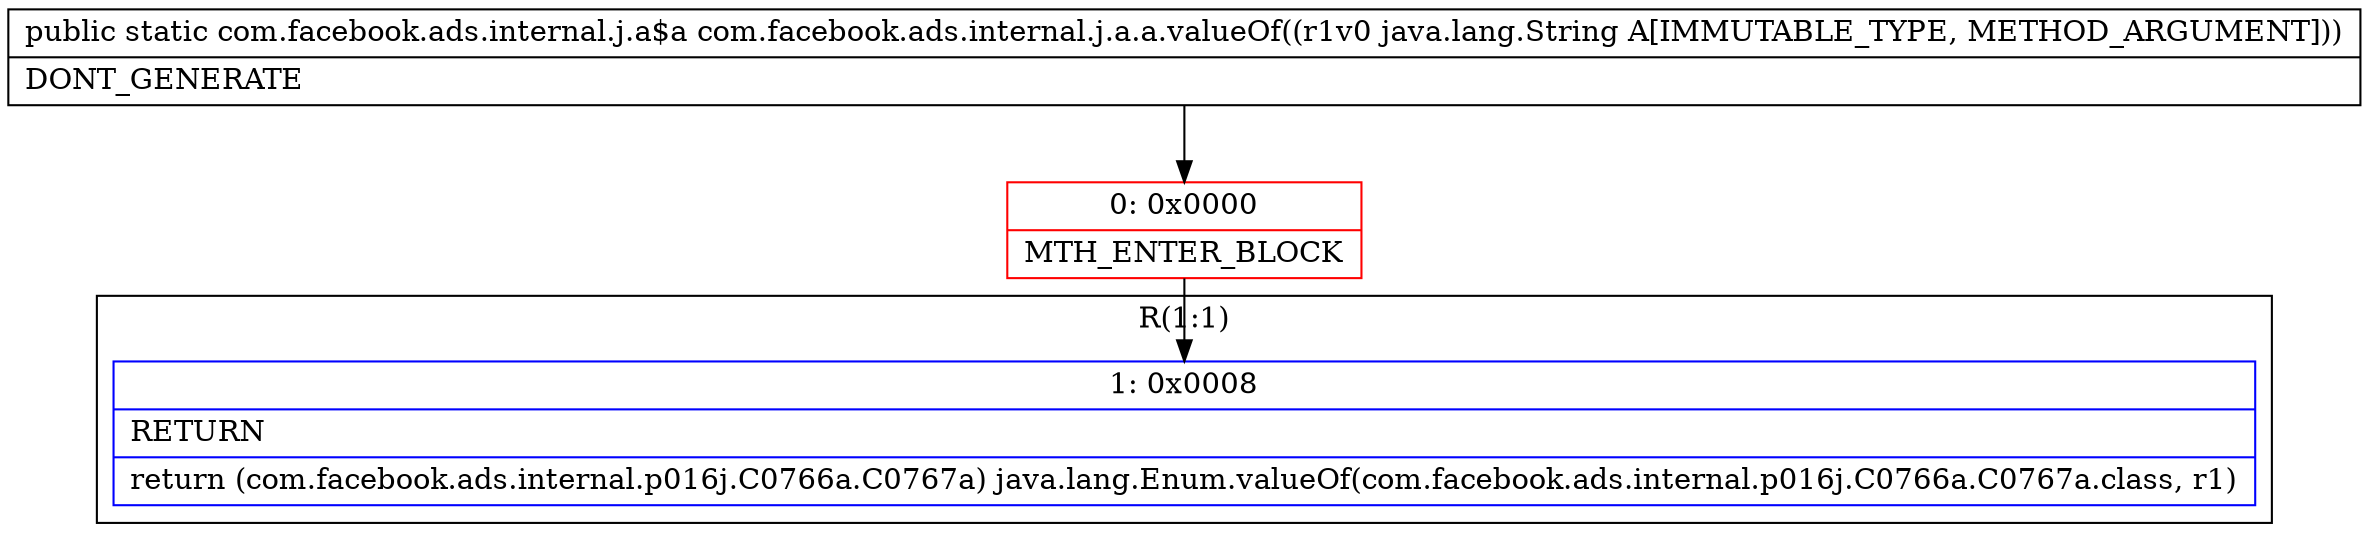 digraph "CFG forcom.facebook.ads.internal.j.a.a.valueOf(Ljava\/lang\/String;)Lcom\/facebook\/ads\/internal\/j\/a$a;" {
subgraph cluster_Region_1854263982 {
label = "R(1:1)";
node [shape=record,color=blue];
Node_1 [shape=record,label="{1\:\ 0x0008|RETURN\l|return (com.facebook.ads.internal.p016j.C0766a.C0767a) java.lang.Enum.valueOf(com.facebook.ads.internal.p016j.C0766a.C0767a.class, r1)\l}"];
}
Node_0 [shape=record,color=red,label="{0\:\ 0x0000|MTH_ENTER_BLOCK\l}"];
MethodNode[shape=record,label="{public static com.facebook.ads.internal.j.a$a com.facebook.ads.internal.j.a.a.valueOf((r1v0 java.lang.String A[IMMUTABLE_TYPE, METHOD_ARGUMENT]))  | DONT_GENERATE\l}"];
MethodNode -> Node_0;
Node_0 -> Node_1;
}

